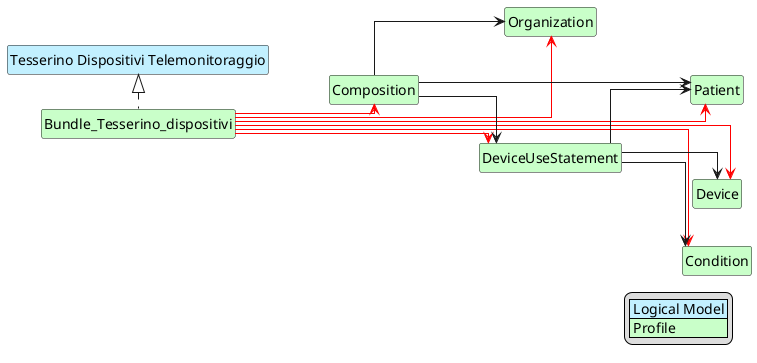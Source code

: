 @startuml
left to right direction
hide circle
hide stereotype
hide members
hide methods
skinparam linetype ortho
skinparam class {
  BackgroundColor<<LogicalModel>> #APPLICATION
  BackgroundColor<<Profile>> #TECHNOLOGY
}

legend right
| <#APPLICATION> Logical Model |
| <#TECHNOLOGY> Profile |
endlegend

class "Tesserino Dispositivi Telemonitoraggio" as TD_TM <<LogicalModel>> [[StructureDefinition-TesserinoDispositivi-TM.html]]

class "Bundle_Tesserino_dispositivi" as B_TD <<Profile>>
TD_TM <|. B_TD

class "Composition" as C <<Profile>>
class "Organization" as Org <<Profile>>
class "Patient" as Pat <<Profile>>
class "Device" as Dev <<Profile>>
class "Condition" as Cond <<Profile>>
class "DeviceUseStatement" as DUS <<Profile>>

' Entry del bundle
B_TD -[#red]-> C
B_TD -[#red]-> Org
B_TD -[#red]-> Pat
B_TD -[#red]-> Dev
B_TD -[#red]-> Cond
B_TD -[#red]-> DUS

' Collegamenti Composition
C --> Pat
C --> Org
C --> DUS

' Collegamenti interni
DUS --> Pat
DUS --> Dev
DUS --> Cond
@enduml